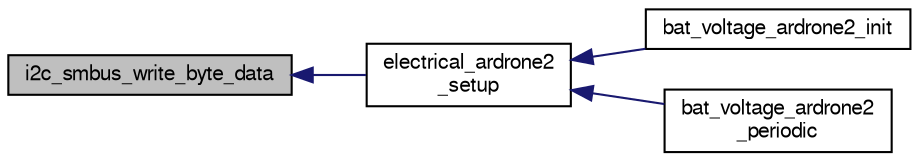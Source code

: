 digraph "i2c_smbus_write_byte_data"
{
  edge [fontname="FreeSans",fontsize="10",labelfontname="FreeSans",labelfontsize="10"];
  node [fontname="FreeSans",fontsize="10",shape=record];
  rankdir="LR";
  Node1 [label="i2c_smbus_write_byte_data",height=0.2,width=0.4,color="black", fillcolor="grey75", style="filled", fontcolor="black"];
  Node1 -> Node2 [dir="back",color="midnightblue",fontsize="10",style="solid",fontname="FreeSans"];
  Node2 [label="electrical_ardrone2\l_setup",height=0.2,width=0.4,color="black", fillcolor="white", style="filled",URL="$bat__voltage__ardrone2_8c.html#a4ac53f6381d5f6f4c68a9a25aa9c4d10"];
  Node2 -> Node3 [dir="back",color="midnightblue",fontsize="10",style="solid",fontname="FreeSans"];
  Node3 [label="bat_voltage_ardrone2_init",height=0.2,width=0.4,color="black", fillcolor="white", style="filled",URL="$bat__voltage__ardrone2_8h.html#ab9af5b4a5c98f740f8a494b3e13b6b5c"];
  Node2 -> Node4 [dir="back",color="midnightblue",fontsize="10",style="solid",fontname="FreeSans"];
  Node4 [label="bat_voltage_ardrone2\l_periodic",height=0.2,width=0.4,color="black", fillcolor="white", style="filled",URL="$bat__voltage__ardrone2_8h.html#a29f655da1d6e283a278fa280cc567b01"];
}
